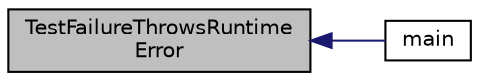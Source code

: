 digraph "TestFailureThrowsRuntimeError"
{
  edge [fontname="Helvetica",fontsize="10",labelfontname="Helvetica",labelfontsize="10"];
  node [fontname="Helvetica",fontsize="10",shape=record];
  rankdir="LR";
  Node77 [label="TestFailureThrowsRuntime\lError",height=0.2,width=0.4,color="black", fillcolor="grey75", style="filled", fontcolor="black"];
  Node77 -> Node78 [dir="back",color="midnightblue",fontsize="10",style="solid",fontname="Helvetica"];
  Node78 [label="main",height=0.2,width=0.4,color="black", fillcolor="white", style="filled",URL="$d5/d03/gtest__throw__on__failure__ex__test_8cc.html#a3c04138a5bfe5d72780bb7e82a18e627"];
}
